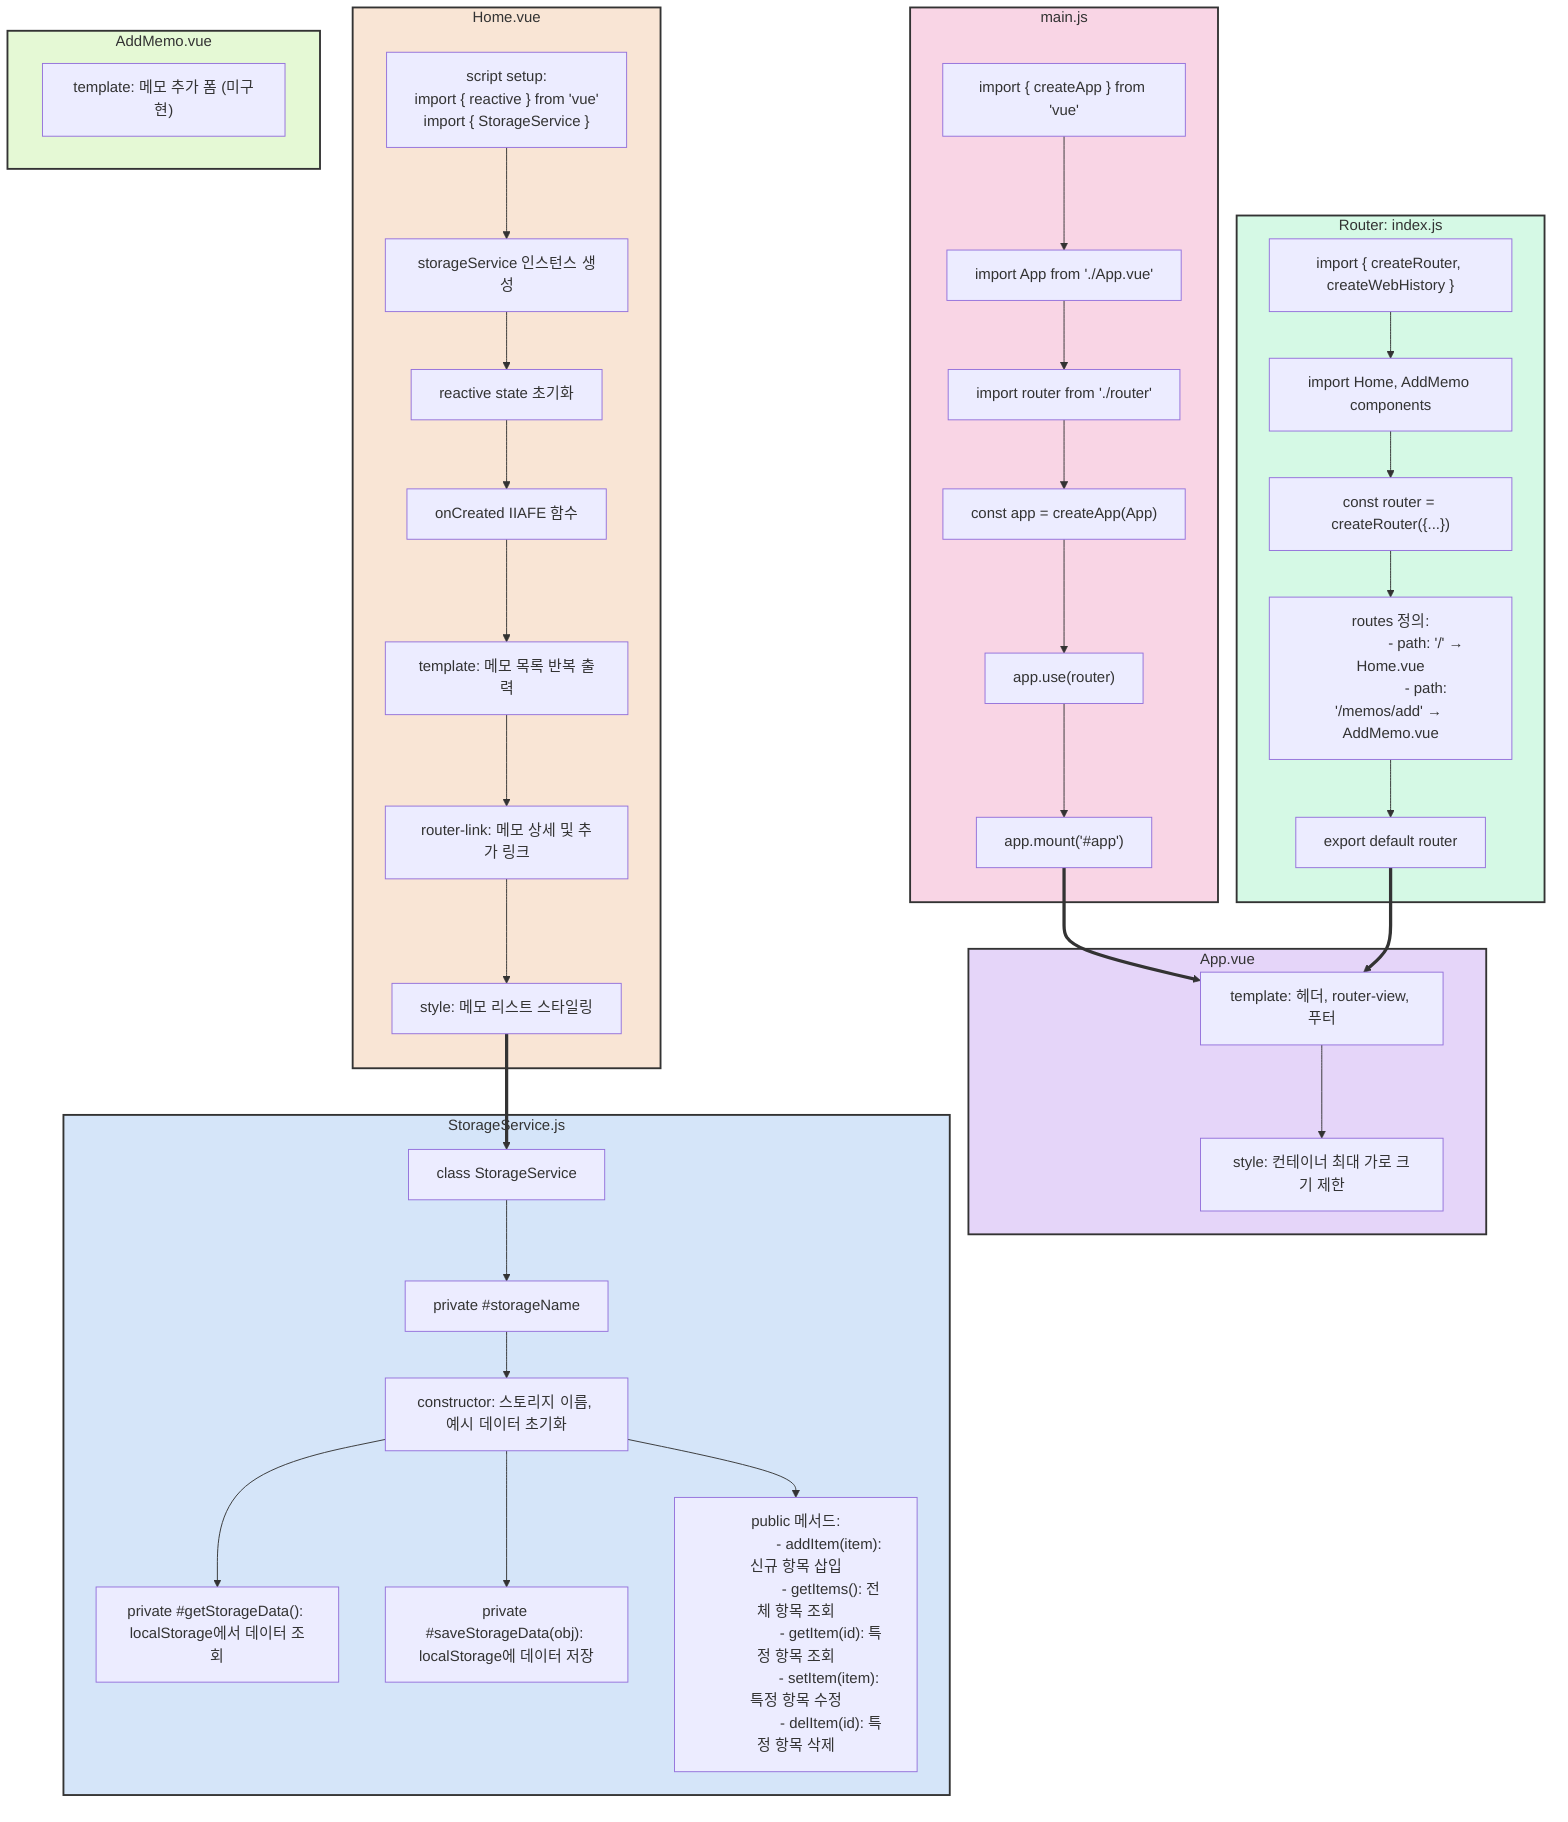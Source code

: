 graph TD
    subgraph main.js
        M1["import { createApp } from 'vue'"] --> M2["import App from './App.vue'"]
        M2 --> M3["import router from './router'"]
        M3 --> M4["const app = createApp(App)"]
        M4 --> M5["app.use(router)"]
        M5 --> M6["app.mount('#app')"]
    end
    
    subgraph index.js[Router: index.js]
        R1["import { createRouter, createWebHistory }"] --> R2["import Home, AddMemo components"]
        R2 --> R3["const router = createRouter({...})"]
        R3 --> R4["routes 정의:
                  - path: '/' → Home.vue
                  - path: '/memos/add' → AddMemo.vue"]
        R4 --> R5["export default router"]
    end
    
    subgraph App.vue
        A1["template: 헤더, router-view, 푸터"] --> A2["style: 컨테이너 최대 가로 크기 제한"]
    end
    
    subgraph Home.vue
        H1["script setup:
            import { reactive } from 'vue'
            import { StorageService }"] --> H2["storageService 인스턴스 생성"]
        H2 --> H3["reactive state 초기화"]
        H3 --> H4["onCreated IIAFE 함수"]
        H4 --> H5["template: 메모 목록 반복 출력"]
        H5 --> H6["router-link: 메모 상세 및 추가 링크"]
        H6 --> H7["style: 메모 리스트 스타일링"]
    end
    
    subgraph AddMemo.vue
        AD1["template: 메모 추가 폼 (미구현)"]
    end
    
    subgraph StorageService.js
        S1["class StorageService"] --> S2["private #storageName"]
        S2 --> S3["constructor: 스토리지 이름, 예시 데이터 초기화"]
        S3 --> S4["private #getStorageData(): localStorage에서 데이터 조회"]
        S3 --> S5["private #saveStorageData(obj): localStorage에 데이터 저장"]
        S3 --> S6["public 메서드:
                 - addItem(item): 신규 항목 삽입
                 - getItems(): 전체 항목 조회
                 - getItem(id): 특정 항목 조회
                 - setItem(item): 특정 항목 수정
                 - delItem(id): 특정 항목 삭제"]
    end
    
    M6 ==> A1
    R5 ==> A1
    H7 ==> S1
    
    style main.js fill:#f9d5e5,stroke:#333,stroke-width:2px
    style index.js fill:#d5f9e5,stroke:#333,stroke-width:2px
    style App.vue fill:#e5d5f9,stroke:#333,stroke-width:2px
    style Home.vue fill:#f9e5d5,stroke:#333,stroke-width:2px
    style AddMemo.vue fill:#e5f9d5,stroke:#333,stroke-width:2px
    style StorageService.js fill:#d5e5f9,stroke:#333,stroke-width:2px
